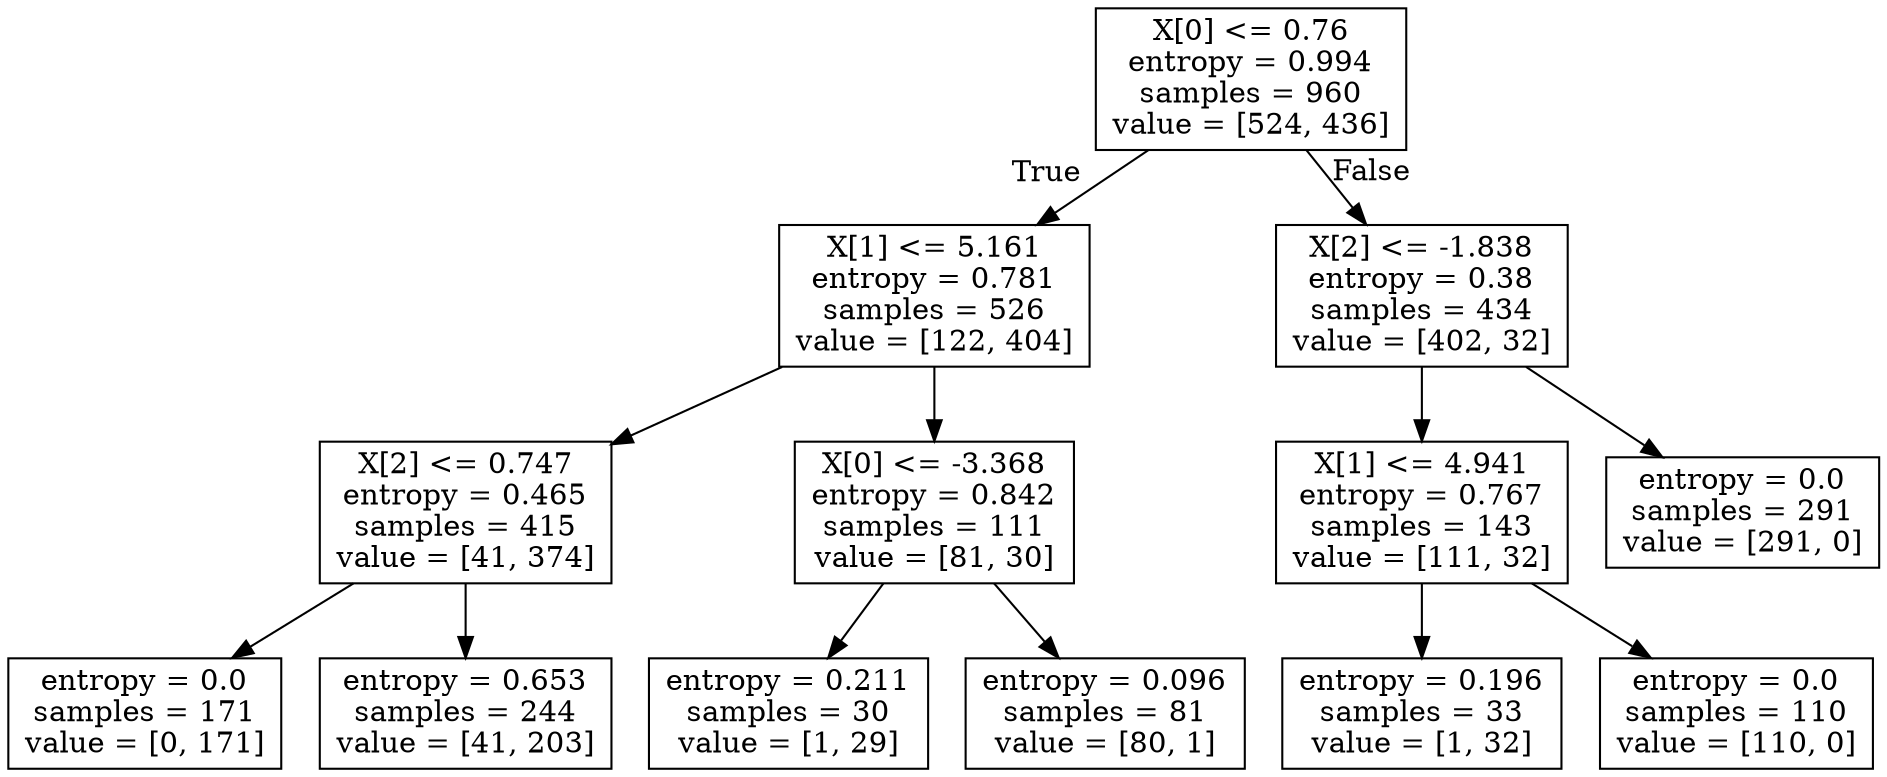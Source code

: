 digraph Tree {
node [shape=box] ;
0 [label="X[0] <= 0.76\nentropy = 0.994\nsamples = 960\nvalue = [524, 436]"] ;
1 [label="X[1] <= 5.161\nentropy = 0.781\nsamples = 526\nvalue = [122, 404]"] ;
0 -> 1 [labeldistance=2.5, labelangle=45, headlabel="True"] ;
2 [label="X[2] <= 0.747\nentropy = 0.465\nsamples = 415\nvalue = [41, 374]"] ;
1 -> 2 ;
3 [label="entropy = 0.0\nsamples = 171\nvalue = [0, 171]"] ;
2 -> 3 ;
4 [label="entropy = 0.653\nsamples = 244\nvalue = [41, 203]"] ;
2 -> 4 ;
5 [label="X[0] <= -3.368\nentropy = 0.842\nsamples = 111\nvalue = [81, 30]"] ;
1 -> 5 ;
6 [label="entropy = 0.211\nsamples = 30\nvalue = [1, 29]"] ;
5 -> 6 ;
7 [label="entropy = 0.096\nsamples = 81\nvalue = [80, 1]"] ;
5 -> 7 ;
8 [label="X[2] <= -1.838\nentropy = 0.38\nsamples = 434\nvalue = [402, 32]"] ;
0 -> 8 [labeldistance=2.5, labelangle=-45, headlabel="False"] ;
9 [label="X[1] <= 4.941\nentropy = 0.767\nsamples = 143\nvalue = [111, 32]"] ;
8 -> 9 ;
10 [label="entropy = 0.196\nsamples = 33\nvalue = [1, 32]"] ;
9 -> 10 ;
11 [label="entropy = 0.0\nsamples = 110\nvalue = [110, 0]"] ;
9 -> 11 ;
12 [label="entropy = 0.0\nsamples = 291\nvalue = [291, 0]"] ;
8 -> 12 ;
}